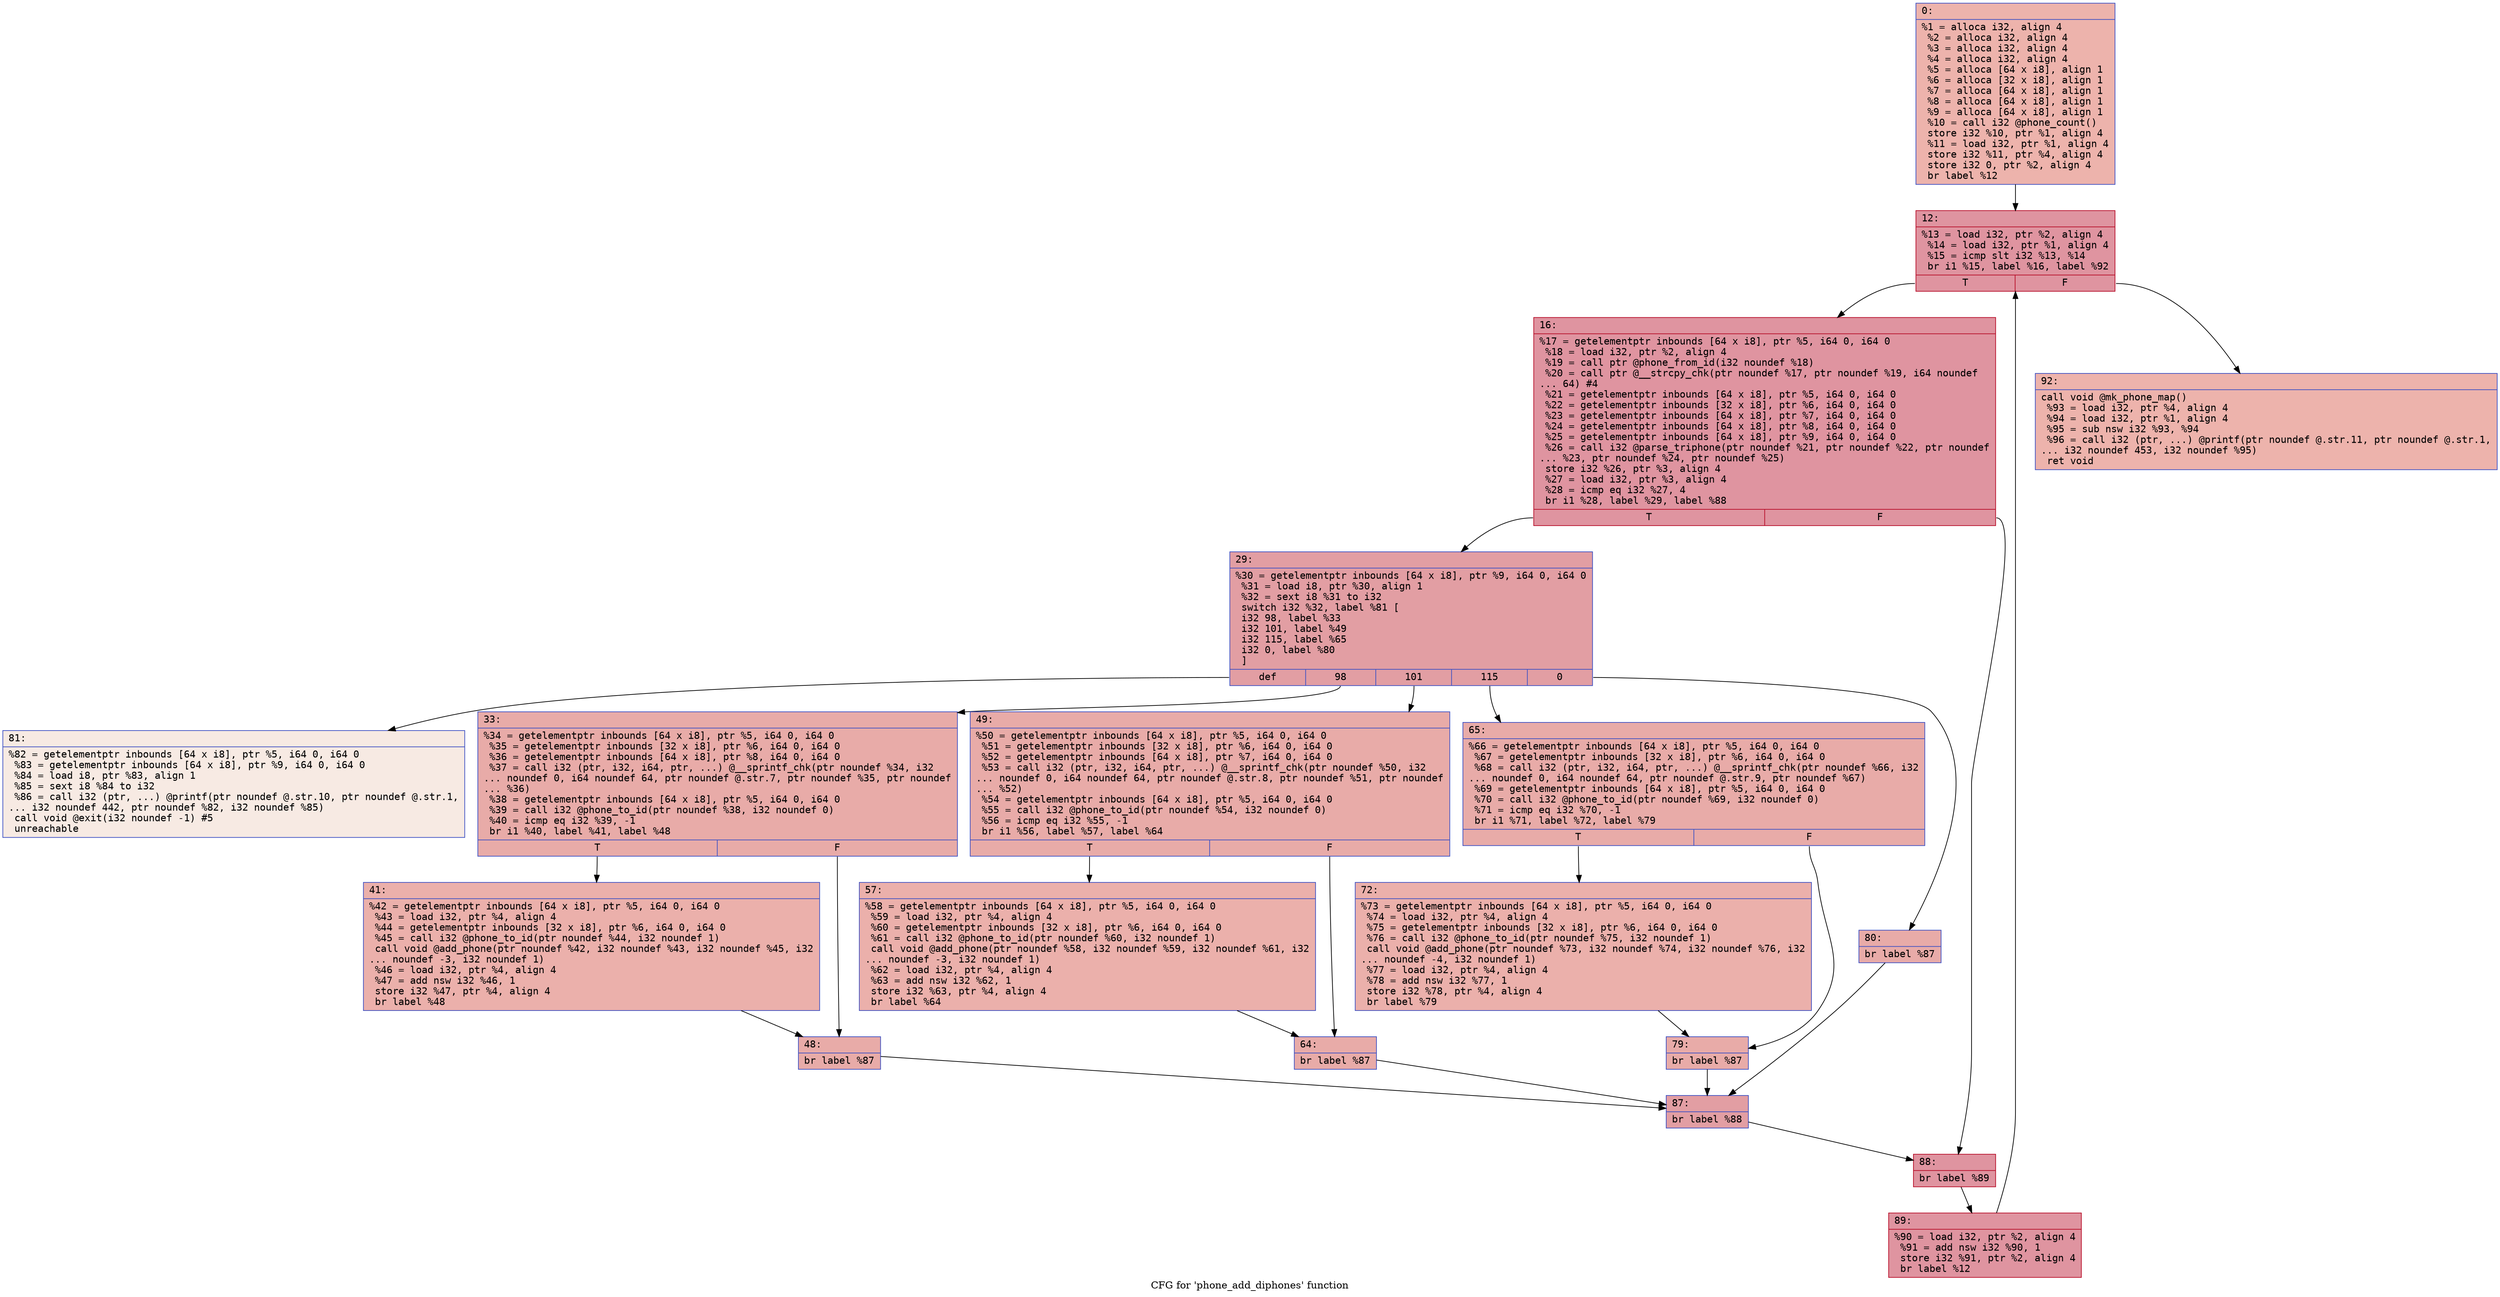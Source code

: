 digraph "CFG for 'phone_add_diphones' function" {
	label="CFG for 'phone_add_diphones' function";

	Node0x6000012f6df0 [shape=record,color="#3d50c3ff", style=filled, fillcolor="#d6524470" fontname="Courier",label="{0:\l|  %1 = alloca i32, align 4\l  %2 = alloca i32, align 4\l  %3 = alloca i32, align 4\l  %4 = alloca i32, align 4\l  %5 = alloca [64 x i8], align 1\l  %6 = alloca [32 x i8], align 1\l  %7 = alloca [64 x i8], align 1\l  %8 = alloca [64 x i8], align 1\l  %9 = alloca [64 x i8], align 1\l  %10 = call i32 @phone_count()\l  store i32 %10, ptr %1, align 4\l  %11 = load i32, ptr %1, align 4\l  store i32 %11, ptr %4, align 4\l  store i32 0, ptr %2, align 4\l  br label %12\l}"];
	Node0x6000012f6df0 -> Node0x6000012f6e40[tooltip="0 -> 12\nProbability 100.00%" ];
	Node0x6000012f6e40 [shape=record,color="#b70d28ff", style=filled, fillcolor="#b70d2870" fontname="Courier",label="{12:\l|  %13 = load i32, ptr %2, align 4\l  %14 = load i32, ptr %1, align 4\l  %15 = icmp slt i32 %13, %14\l  br i1 %15, label %16, label %92\l|{<s0>T|<s1>F}}"];
	Node0x6000012f6e40:s0 -> Node0x6000012f6e90[tooltip="12 -> 16\nProbability 96.88%" ];
	Node0x6000012f6e40:s1 -> Node0x6000012f7390[tooltip="12 -> 92\nProbability 3.12%" ];
	Node0x6000012f6e90 [shape=record,color="#b70d28ff", style=filled, fillcolor="#b70d2870" fontname="Courier",label="{16:\l|  %17 = getelementptr inbounds [64 x i8], ptr %5, i64 0, i64 0\l  %18 = load i32, ptr %2, align 4\l  %19 = call ptr @phone_from_id(i32 noundef %18)\l  %20 = call ptr @__strcpy_chk(ptr noundef %17, ptr noundef %19, i64 noundef\l... 64) #4\l  %21 = getelementptr inbounds [64 x i8], ptr %5, i64 0, i64 0\l  %22 = getelementptr inbounds [32 x i8], ptr %6, i64 0, i64 0\l  %23 = getelementptr inbounds [64 x i8], ptr %7, i64 0, i64 0\l  %24 = getelementptr inbounds [64 x i8], ptr %8, i64 0, i64 0\l  %25 = getelementptr inbounds [64 x i8], ptr %9, i64 0, i64 0\l  %26 = call i32 @parse_triphone(ptr noundef %21, ptr noundef %22, ptr noundef\l... %23, ptr noundef %24, ptr noundef %25)\l  store i32 %26, ptr %3, align 4\l  %27 = load i32, ptr %3, align 4\l  %28 = icmp eq i32 %27, 4\l  br i1 %28, label %29, label %88\l|{<s0>T|<s1>F}}"];
	Node0x6000012f6e90:s0 -> Node0x6000012f6ee0[tooltip="16 -> 29\nProbability 50.00%" ];
	Node0x6000012f6e90:s1 -> Node0x6000012f72f0[tooltip="16 -> 88\nProbability 50.00%" ];
	Node0x6000012f6ee0 [shape=record,color="#3d50c3ff", style=filled, fillcolor="#be242e70" fontname="Courier",label="{29:\l|  %30 = getelementptr inbounds [64 x i8], ptr %9, i64 0, i64 0\l  %31 = load i8, ptr %30, align 1\l  %32 = sext i8 %31 to i32\l  switch i32 %32, label %81 [\l    i32 98, label %33\l    i32 101, label %49\l    i32 115, label %65\l    i32 0, label %80\l  ]\l|{<s0>def|<s1>98|<s2>101|<s3>115|<s4>0}}"];
	Node0x6000012f6ee0:s0 -> Node0x6000012f7250[tooltip="29 -> 81\nProbability 0.00%" ];
	Node0x6000012f6ee0:s1 -> Node0x6000012f6f30[tooltip="29 -> 33\nProbability 25.00%" ];
	Node0x6000012f6ee0:s2 -> Node0x6000012f7020[tooltip="29 -> 49\nProbability 25.00%" ];
	Node0x6000012f6ee0:s3 -> Node0x6000012f7110[tooltip="29 -> 65\nProbability 25.00%" ];
	Node0x6000012f6ee0:s4 -> Node0x6000012f7200[tooltip="29 -> 80\nProbability 25.00%" ];
	Node0x6000012f6f30 [shape=record,color="#3d50c3ff", style=filled, fillcolor="#cc403a70" fontname="Courier",label="{33:\l|  %34 = getelementptr inbounds [64 x i8], ptr %5, i64 0, i64 0\l  %35 = getelementptr inbounds [32 x i8], ptr %6, i64 0, i64 0\l  %36 = getelementptr inbounds [64 x i8], ptr %8, i64 0, i64 0\l  %37 = call i32 (ptr, i32, i64, ptr, ...) @__sprintf_chk(ptr noundef %34, i32\l... noundef 0, i64 noundef 64, ptr noundef @.str.7, ptr noundef %35, ptr noundef\l... %36)\l  %38 = getelementptr inbounds [64 x i8], ptr %5, i64 0, i64 0\l  %39 = call i32 @phone_to_id(ptr noundef %38, i32 noundef 0)\l  %40 = icmp eq i32 %39, -1\l  br i1 %40, label %41, label %48\l|{<s0>T|<s1>F}}"];
	Node0x6000012f6f30:s0 -> Node0x6000012f6f80[tooltip="33 -> 41\nProbability 37.50%" ];
	Node0x6000012f6f30:s1 -> Node0x6000012f6fd0[tooltip="33 -> 48\nProbability 62.50%" ];
	Node0x6000012f6f80 [shape=record,color="#3d50c3ff", style=filled, fillcolor="#d24b4070" fontname="Courier",label="{41:\l|  %42 = getelementptr inbounds [64 x i8], ptr %5, i64 0, i64 0\l  %43 = load i32, ptr %4, align 4\l  %44 = getelementptr inbounds [32 x i8], ptr %6, i64 0, i64 0\l  %45 = call i32 @phone_to_id(ptr noundef %44, i32 noundef 1)\l  call void @add_phone(ptr noundef %42, i32 noundef %43, i32 noundef %45, i32\l... noundef -3, i32 noundef 1)\l  %46 = load i32, ptr %4, align 4\l  %47 = add nsw i32 %46, 1\l  store i32 %47, ptr %4, align 4\l  br label %48\l}"];
	Node0x6000012f6f80 -> Node0x6000012f6fd0[tooltip="41 -> 48\nProbability 100.00%" ];
	Node0x6000012f6fd0 [shape=record,color="#3d50c3ff", style=filled, fillcolor="#cc403a70" fontname="Courier",label="{48:\l|  br label %87\l}"];
	Node0x6000012f6fd0 -> Node0x6000012f72a0[tooltip="48 -> 87\nProbability 100.00%" ];
	Node0x6000012f7020 [shape=record,color="#3d50c3ff", style=filled, fillcolor="#cc403a70" fontname="Courier",label="{49:\l|  %50 = getelementptr inbounds [64 x i8], ptr %5, i64 0, i64 0\l  %51 = getelementptr inbounds [32 x i8], ptr %6, i64 0, i64 0\l  %52 = getelementptr inbounds [64 x i8], ptr %7, i64 0, i64 0\l  %53 = call i32 (ptr, i32, i64, ptr, ...) @__sprintf_chk(ptr noundef %50, i32\l... noundef 0, i64 noundef 64, ptr noundef @.str.8, ptr noundef %51, ptr noundef\l... %52)\l  %54 = getelementptr inbounds [64 x i8], ptr %5, i64 0, i64 0\l  %55 = call i32 @phone_to_id(ptr noundef %54, i32 noundef 0)\l  %56 = icmp eq i32 %55, -1\l  br i1 %56, label %57, label %64\l|{<s0>T|<s1>F}}"];
	Node0x6000012f7020:s0 -> Node0x6000012f7070[tooltip="49 -> 57\nProbability 37.50%" ];
	Node0x6000012f7020:s1 -> Node0x6000012f70c0[tooltip="49 -> 64\nProbability 62.50%" ];
	Node0x6000012f7070 [shape=record,color="#3d50c3ff", style=filled, fillcolor="#d24b4070" fontname="Courier",label="{57:\l|  %58 = getelementptr inbounds [64 x i8], ptr %5, i64 0, i64 0\l  %59 = load i32, ptr %4, align 4\l  %60 = getelementptr inbounds [32 x i8], ptr %6, i64 0, i64 0\l  %61 = call i32 @phone_to_id(ptr noundef %60, i32 noundef 1)\l  call void @add_phone(ptr noundef %58, i32 noundef %59, i32 noundef %61, i32\l... noundef -3, i32 noundef 1)\l  %62 = load i32, ptr %4, align 4\l  %63 = add nsw i32 %62, 1\l  store i32 %63, ptr %4, align 4\l  br label %64\l}"];
	Node0x6000012f7070 -> Node0x6000012f70c0[tooltip="57 -> 64\nProbability 100.00%" ];
	Node0x6000012f70c0 [shape=record,color="#3d50c3ff", style=filled, fillcolor="#cc403a70" fontname="Courier",label="{64:\l|  br label %87\l}"];
	Node0x6000012f70c0 -> Node0x6000012f72a0[tooltip="64 -> 87\nProbability 100.00%" ];
	Node0x6000012f7110 [shape=record,color="#3d50c3ff", style=filled, fillcolor="#cc403a70" fontname="Courier",label="{65:\l|  %66 = getelementptr inbounds [64 x i8], ptr %5, i64 0, i64 0\l  %67 = getelementptr inbounds [32 x i8], ptr %6, i64 0, i64 0\l  %68 = call i32 (ptr, i32, i64, ptr, ...) @__sprintf_chk(ptr noundef %66, i32\l... noundef 0, i64 noundef 64, ptr noundef @.str.9, ptr noundef %67)\l  %69 = getelementptr inbounds [64 x i8], ptr %5, i64 0, i64 0\l  %70 = call i32 @phone_to_id(ptr noundef %69, i32 noundef 0)\l  %71 = icmp eq i32 %70, -1\l  br i1 %71, label %72, label %79\l|{<s0>T|<s1>F}}"];
	Node0x6000012f7110:s0 -> Node0x6000012f7160[tooltip="65 -> 72\nProbability 37.50%" ];
	Node0x6000012f7110:s1 -> Node0x6000012f71b0[tooltip="65 -> 79\nProbability 62.50%" ];
	Node0x6000012f7160 [shape=record,color="#3d50c3ff", style=filled, fillcolor="#d24b4070" fontname="Courier",label="{72:\l|  %73 = getelementptr inbounds [64 x i8], ptr %5, i64 0, i64 0\l  %74 = load i32, ptr %4, align 4\l  %75 = getelementptr inbounds [32 x i8], ptr %6, i64 0, i64 0\l  %76 = call i32 @phone_to_id(ptr noundef %75, i32 noundef 1)\l  call void @add_phone(ptr noundef %73, i32 noundef %74, i32 noundef %76, i32\l... noundef -4, i32 noundef 1)\l  %77 = load i32, ptr %4, align 4\l  %78 = add nsw i32 %77, 1\l  store i32 %78, ptr %4, align 4\l  br label %79\l}"];
	Node0x6000012f7160 -> Node0x6000012f71b0[tooltip="72 -> 79\nProbability 100.00%" ];
	Node0x6000012f71b0 [shape=record,color="#3d50c3ff", style=filled, fillcolor="#cc403a70" fontname="Courier",label="{79:\l|  br label %87\l}"];
	Node0x6000012f71b0 -> Node0x6000012f72a0[tooltip="79 -> 87\nProbability 100.00%" ];
	Node0x6000012f7200 [shape=record,color="#3d50c3ff", style=filled, fillcolor="#cc403a70" fontname="Courier",label="{80:\l|  br label %87\l}"];
	Node0x6000012f7200 -> Node0x6000012f72a0[tooltip="80 -> 87\nProbability 100.00%" ];
	Node0x6000012f7250 [shape=record,color="#3d50c3ff", style=filled, fillcolor="#eed0c070" fontname="Courier",label="{81:\l|  %82 = getelementptr inbounds [64 x i8], ptr %5, i64 0, i64 0\l  %83 = getelementptr inbounds [64 x i8], ptr %9, i64 0, i64 0\l  %84 = load i8, ptr %83, align 1\l  %85 = sext i8 %84 to i32\l  %86 = call i32 (ptr, ...) @printf(ptr noundef @.str.10, ptr noundef @.str.1,\l... i32 noundef 442, ptr noundef %82, i32 noundef %85)\l  call void @exit(i32 noundef -1) #5\l  unreachable\l}"];
	Node0x6000012f72a0 [shape=record,color="#3d50c3ff", style=filled, fillcolor="#be242e70" fontname="Courier",label="{87:\l|  br label %88\l}"];
	Node0x6000012f72a0 -> Node0x6000012f72f0[tooltip="87 -> 88\nProbability 100.00%" ];
	Node0x6000012f72f0 [shape=record,color="#b70d28ff", style=filled, fillcolor="#b70d2870" fontname="Courier",label="{88:\l|  br label %89\l}"];
	Node0x6000012f72f0 -> Node0x6000012f7340[tooltip="88 -> 89\nProbability 100.00%" ];
	Node0x6000012f7340 [shape=record,color="#b70d28ff", style=filled, fillcolor="#b70d2870" fontname="Courier",label="{89:\l|  %90 = load i32, ptr %2, align 4\l  %91 = add nsw i32 %90, 1\l  store i32 %91, ptr %2, align 4\l  br label %12\l}"];
	Node0x6000012f7340 -> Node0x6000012f6e40[tooltip="89 -> 12\nProbability 100.00%" ];
	Node0x6000012f7390 [shape=record,color="#3d50c3ff", style=filled, fillcolor="#d6524470" fontname="Courier",label="{92:\l|  call void @mk_phone_map()\l  %93 = load i32, ptr %4, align 4\l  %94 = load i32, ptr %1, align 4\l  %95 = sub nsw i32 %93, %94\l  %96 = call i32 (ptr, ...) @printf(ptr noundef @.str.11, ptr noundef @.str.1,\l... i32 noundef 453, i32 noundef %95)\l  ret void\l}"];
}
